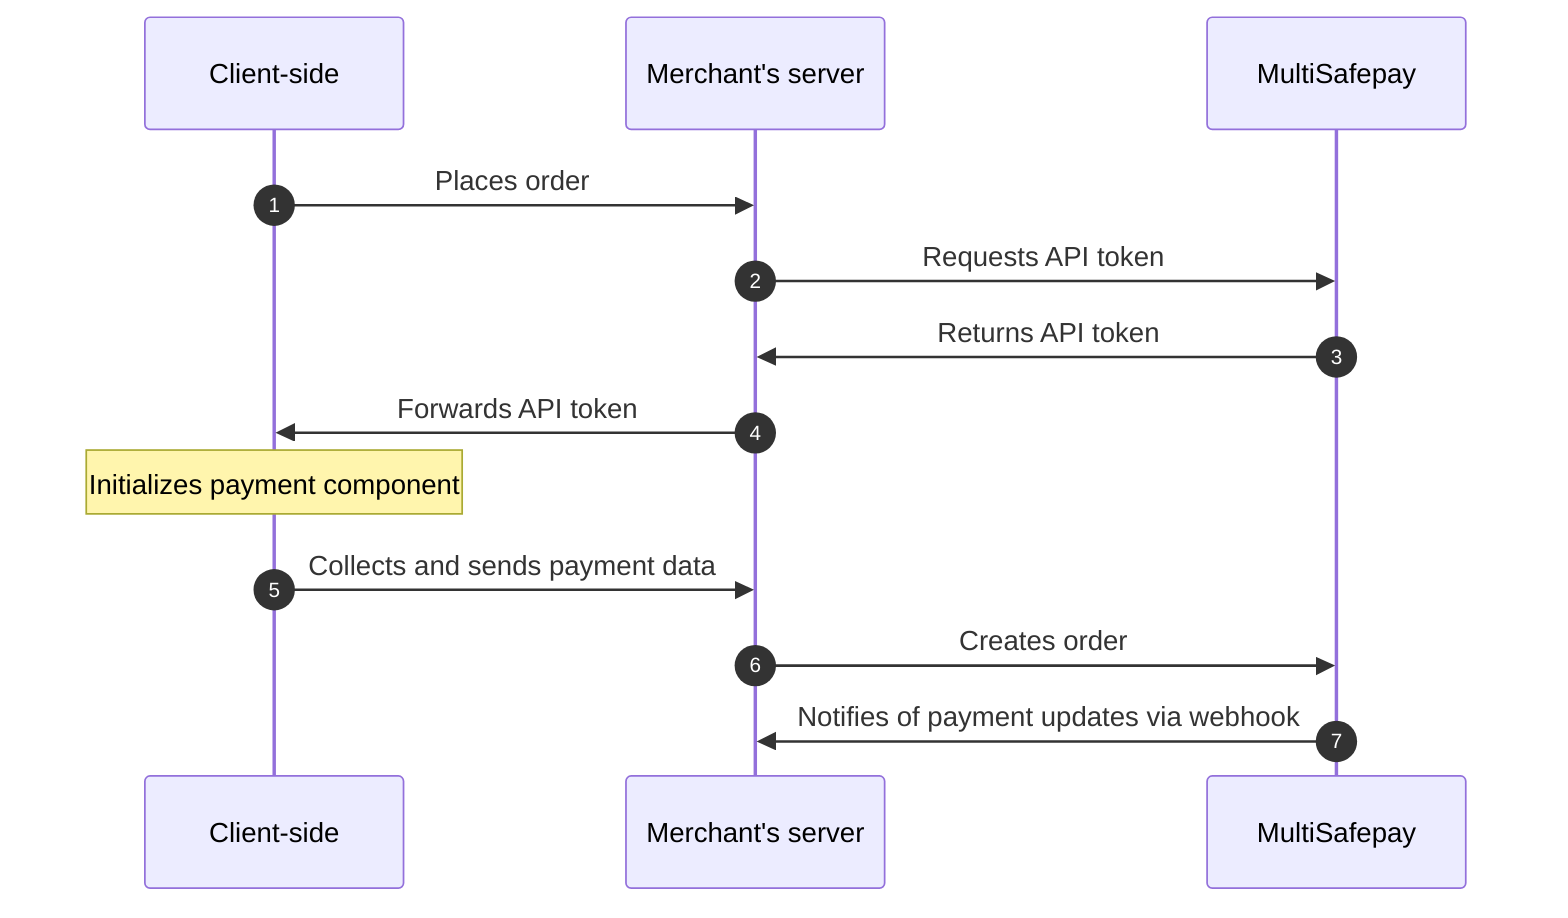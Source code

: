 sequenceDiagram
    autonumber
    participant C as Client-side 
    participant Me as Merchant's server
    participant Mu as MultiSafepay

    C->>Me: Places order
    Me->>Mu: Requests API token
    Mu->>Me: Returns API token
    Me->>C: Forwards API token
    Note over C: Initializes payment component
    C->>Me: Collects and sends payment data
    Me->>Mu: Creates order
    Mu->>Me: Notifies of payment updates via webhook